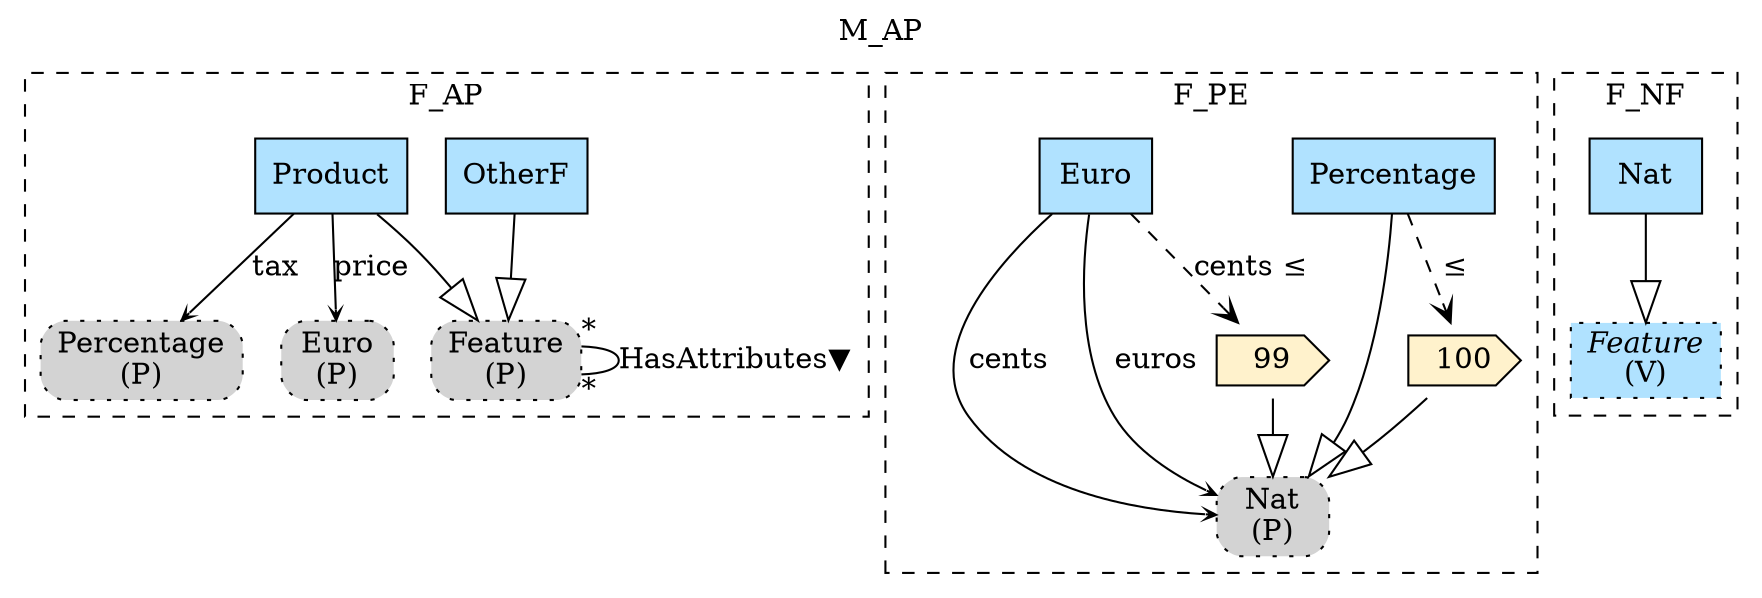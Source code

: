 digraph {graph[label=M_AP,labelloc=tl,labelfontsize=12];
subgraph cluster_F_AP{style=dashed;label=F_AP;
"OtherF"[shape=record,fillcolor=lightskyblue1,style = filled,label="OtherF"];
"Product"[shape=record,fillcolor=lightskyblue1,style = filled,label="Product"];
"PFeature"[shape=box,fillcolor=lightgray,style ="rounded,filled,dotted",label=<Feature<br/>(P)>];
"PPercentage"[shape=box,fillcolor=lightgray,style ="rounded,filled,dotted",label=<Percentage<br/>(P)>];
"PEuro"[shape=box,fillcolor=lightgray,style ="rounded,filled,dotted",label=<Euro<br/>(P)>];

"OtherF"->"PFeature"[arrowhead=onormal,arrowsize=2.0];
"Product"->"PEuro"[label="price",arrowhead=vee,headlabel="",arrowsize=.5];
"Product"->"PPercentage"[label="tax",arrowhead=vee,headlabel="",arrowsize=.5];
"PFeature"->"PFeature"[label="HasAttributes▼",dir=none,taillabel="*",headlabel="*"];
"Product"->"PFeature"[arrowhead=onormal,arrowsize=2.0];

}



subgraph cluster_F_PE{style=dashed;label=F_PE;
"Percentage"[shape=record,fillcolor=lightskyblue1,style = filled,label="Percentage"];
"PNat"[shape=box,fillcolor=lightgray,style ="rounded,filled,dotted",label=<Nat<br/>(P)>];
"V100"[shape=cds,fillcolor="#FFF2CC",style = filled,label="100"];
"Euro"[shape=record,fillcolor=lightskyblue1,style = filled,label="Euro"];
"V99"[shape=cds,fillcolor="#FFF2CC",style = filled,label="99"];

"Percentage"->"PNat"[arrowhead=onormal,arrowsize=2.0];
"V100"->"PNat"[arrowhead=onormal,arrowsize=2.0];
"Percentage"->"V100"[arrowhead=vee,style=dashed,label=" ≤"];

"Euro"->"PNat"[label="cents",arrowhead=vee,headlabel="",arrowsize=.5];
"Euro"->"PNat"[label="euros",arrowhead=vee,headlabel="",arrowsize=.5];
"V99"->"PNat"[arrowhead=onormal,arrowsize=2.0];
"Euro"->"V99"[arrowhead=vee,style=dashed,label="cents ≤"];


}

subgraph cluster_F_NF{style=dashed;label=F_NF;
"Nat"[shape=record,fillcolor=lightskyblue1,style = filled,label="Nat"];
"Feature"[shape=record,fillcolor=lightskyblue1,style ="filled,dotted",label=<{<I>Feature</I><br/>(V)}>];

"Nat"->"Feature"[arrowhead=onormal,arrowsize=2.0];

}
}